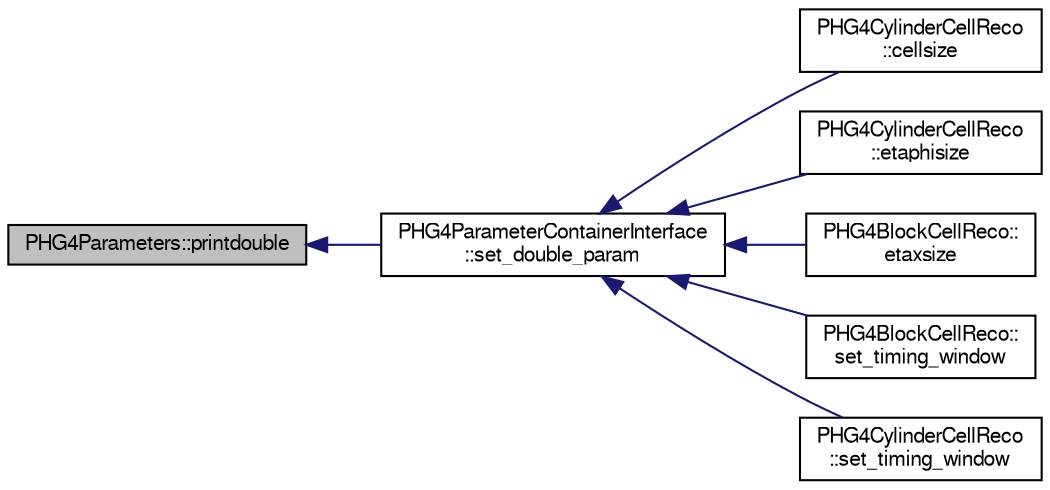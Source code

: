 digraph "PHG4Parameters::printdouble"
{
  bgcolor="transparent";
  edge [fontname="FreeSans",fontsize="10",labelfontname="FreeSans",labelfontsize="10"];
  node [fontname="FreeSans",fontsize="10",shape=record];
  rankdir="LR";
  Node1 [label="PHG4Parameters::printdouble",height=0.2,width=0.4,color="black", fillcolor="grey75", style="filled" fontcolor="black"];
  Node1 -> Node2 [dir="back",color="midnightblue",fontsize="10",style="solid",fontname="FreeSans"];
  Node2 [label="PHG4ParameterContainerInterface\l::set_double_param",height=0.2,width=0.4,color="black",URL="$d4/d69/classPHG4ParameterContainerInterface.html#aa7efdb8861671ac6f3f5d3a30167d210"];
  Node2 -> Node3 [dir="back",color="midnightblue",fontsize="10",style="solid",fontname="FreeSans"];
  Node3 [label="PHG4CylinderCellReco\l::cellsize",height=0.2,width=0.4,color="black",URL="$d5/dd0/classPHG4CylinderCellReco.html#a8e774e299dece3ffe63a748793c87cc1"];
  Node2 -> Node4 [dir="back",color="midnightblue",fontsize="10",style="solid",fontname="FreeSans"];
  Node4 [label="PHG4CylinderCellReco\l::etaphisize",height=0.2,width=0.4,color="black",URL="$d5/dd0/classPHG4CylinderCellReco.html#abbd15ecbd41cf3e68196cbcab1fd4e2c"];
  Node2 -> Node5 [dir="back",color="midnightblue",fontsize="10",style="solid",fontname="FreeSans"];
  Node5 [label="PHG4BlockCellReco::\letaxsize",height=0.2,width=0.4,color="black",URL="$df/d5e/classPHG4BlockCellReco.html#a5d39419017e6f11365c09ccd90c6b40e"];
  Node2 -> Node6 [dir="back",color="midnightblue",fontsize="10",style="solid",fontname="FreeSans"];
  Node6 [label="PHG4BlockCellReco::\lset_timing_window",height=0.2,width=0.4,color="black",URL="$df/d5e/classPHG4BlockCellReco.html#a813c41dc4a623c245426661905304e41"];
  Node2 -> Node7 [dir="back",color="midnightblue",fontsize="10",style="solid",fontname="FreeSans"];
  Node7 [label="PHG4CylinderCellReco\l::set_timing_window",height=0.2,width=0.4,color="black",URL="$d5/dd0/classPHG4CylinderCellReco.html#a2ab7baca05738b086177de3cea8928d1"];
}
